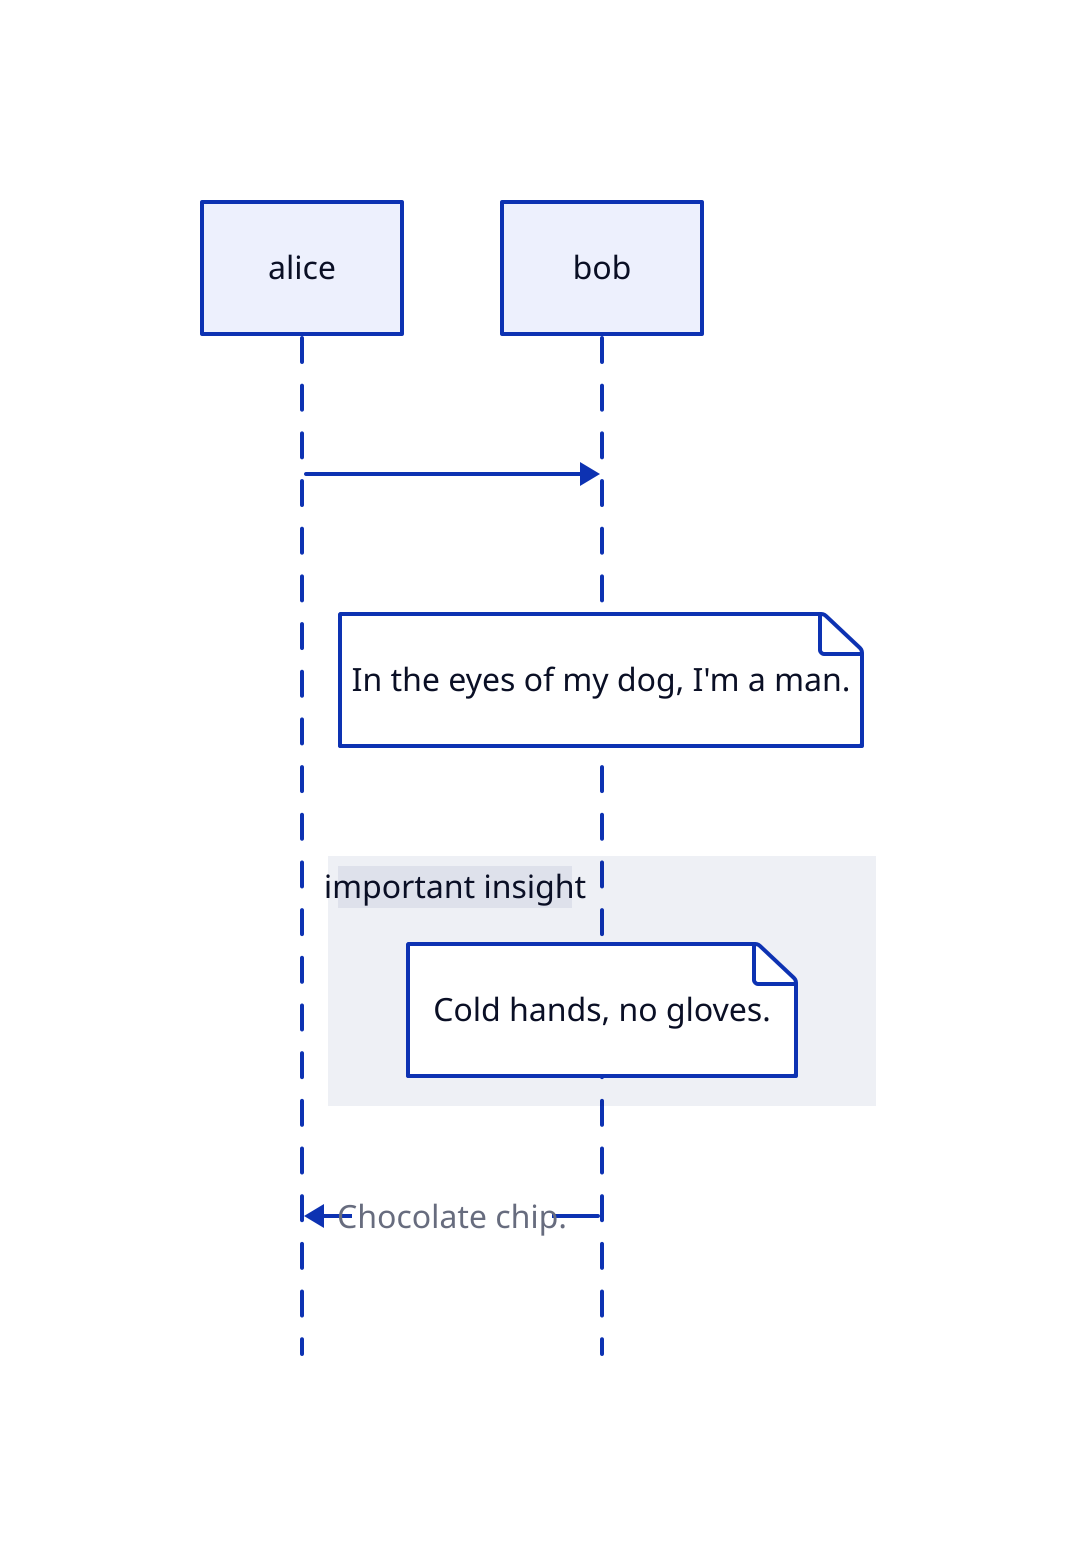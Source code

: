 shape: sequence_diagram
alice -> bob
bob."In the eyes of my dog, I'm a man."
# Notes can go into groups, too
important insight: {
  bob."Cold hands, no gloves."
}
bob -> alice: Chocolate chip.
